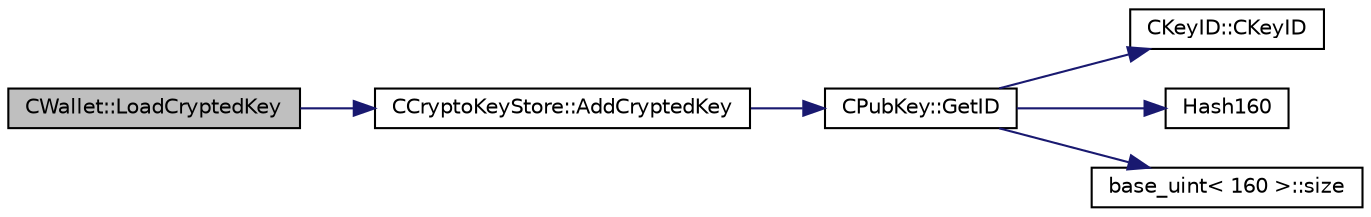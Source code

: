 digraph "CWallet::LoadCryptedKey"
{
  edge [fontname="Helvetica",fontsize="10",labelfontname="Helvetica",labelfontsize="10"];
  node [fontname="Helvetica",fontsize="10",shape=record];
  rankdir="LR";
  Node1132 [label="CWallet::LoadCryptedKey",height=0.2,width=0.4,color="black", fillcolor="grey75", style="filled", fontcolor="black"];
  Node1132 -> Node1133 [color="midnightblue",fontsize="10",style="solid",fontname="Helvetica"];
  Node1133 [label="CCryptoKeyStore::AddCryptedKey",height=0.2,width=0.4,color="black", fillcolor="white", style="filled",URL="$db/dad/class_c_crypto_key_store.html#a9f4d2df95008205b2b9784c5f0e8e12b"];
  Node1133 -> Node1134 [color="midnightblue",fontsize="10",style="solid",fontname="Helvetica"];
  Node1134 [label="CPubKey::GetID",height=0.2,width=0.4,color="black", fillcolor="white", style="filled",URL="$da/d4e/class_c_pub_key.html#a2675f7e6f72eff68e7a5227289feb021"];
  Node1134 -> Node1135 [color="midnightblue",fontsize="10",style="solid",fontname="Helvetica"];
  Node1135 [label="CKeyID::CKeyID",height=0.2,width=0.4,color="black", fillcolor="white", style="filled",URL="$dd/d88/class_c_key_i_d.html#a01dbd3c37820a2ffe89d106c6a7cf53d"];
  Node1134 -> Node1136 [color="midnightblue",fontsize="10",style="solid",fontname="Helvetica"];
  Node1136 [label="Hash160",height=0.2,width=0.4,color="black", fillcolor="white", style="filled",URL="$db/dfb/hash_8h.html#a4490f70ddae16e9e48460a0416a48a6b"];
  Node1134 -> Node1137 [color="midnightblue",fontsize="10",style="solid",fontname="Helvetica"];
  Node1137 [label="base_uint\< 160 \>::size",height=0.2,width=0.4,color="black", fillcolor="white", style="filled",URL="$da/df7/classbase__uint.html#a1f49b034e686269601ea89b0319b8004"];
}
